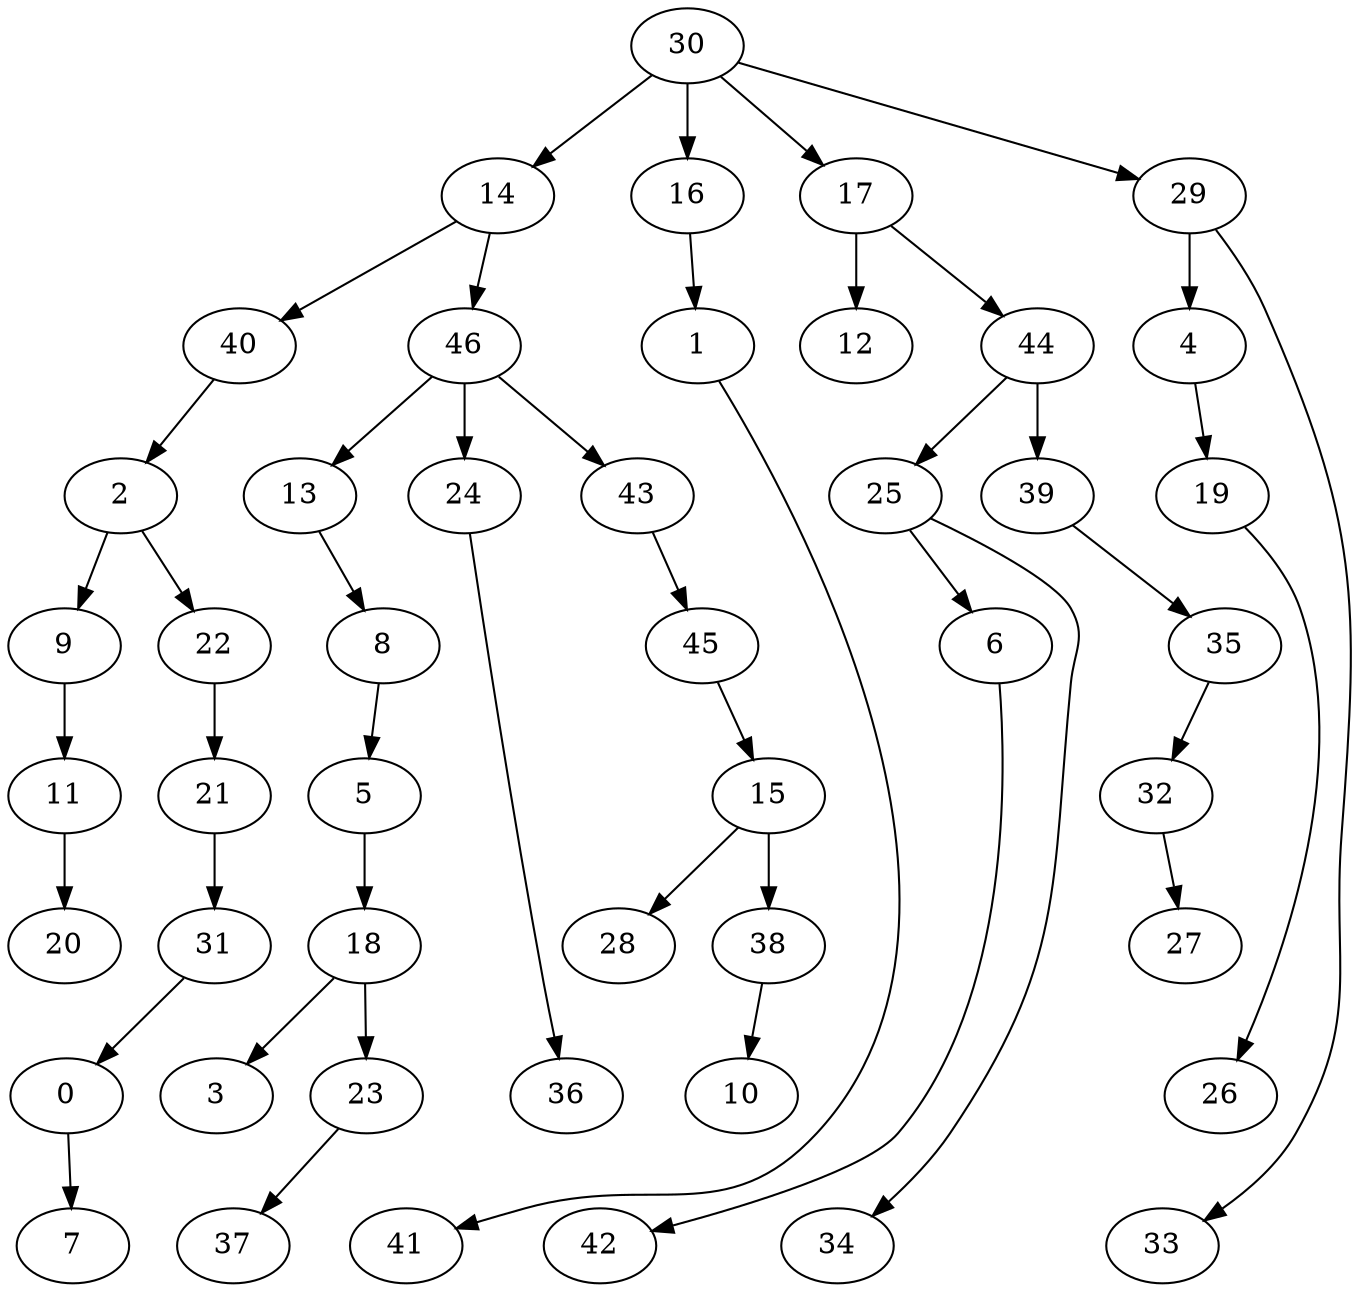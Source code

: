 digraph g {
0;
1;
2;
3;
4;
5;
6;
7;
8;
9;
10;
11;
12;
13;
14;
15;
16;
17;
18;
19;
20;
21;
22;
23;
24;
25;
26;
27;
28;
29;
30;
31;
32;
33;
34;
35;
36;
37;
38;
39;
40;
41;
42;
43;
44;
45;
46;
0 -> 7 [weight=0];
1 -> 41 [weight=0];
2 -> 9 [weight=0];
2 -> 22 [weight=0];
4 -> 19 [weight=0];
5 -> 18 [weight=1];
6 -> 42 [weight=0];
8 -> 5 [weight=0];
9 -> 11 [weight=0];
11 -> 20 [weight=0];
13 -> 8 [weight=0];
14 -> 46 [weight=0];
14 -> 40 [weight=0];
15 -> 28 [weight=0];
15 -> 38 [weight=1];
16 -> 1 [weight=0];
17 -> 12 [weight=1];
17 -> 44 [weight=0];
18 -> 23 [weight=0];
18 -> 3 [weight=0];
19 -> 26 [weight=0];
21 -> 31 [weight=0];
22 -> 21 [weight=0];
23 -> 37 [weight=0];
24 -> 36 [weight=0];
25 -> 34 [weight=0];
25 -> 6 [weight=0];
29 -> 4 [weight=1];
29 -> 33 [weight=0];
30 -> 14 [weight=0];
30 -> 16 [weight=1];
30 -> 17 [weight=0];
30 -> 29 [weight=0];
31 -> 0 [weight=0];
32 -> 27 [weight=0];
35 -> 32 [weight=0];
38 -> 10 [weight=0];
39 -> 35 [weight=0];
40 -> 2 [weight=0];
43 -> 45 [weight=0];
44 -> 25 [weight=0];
44 -> 39 [weight=3];
45 -> 15 [weight=0];
46 -> 43 [weight=0];
46 -> 13 [weight=0];
46 -> 24 [weight=1];
}
